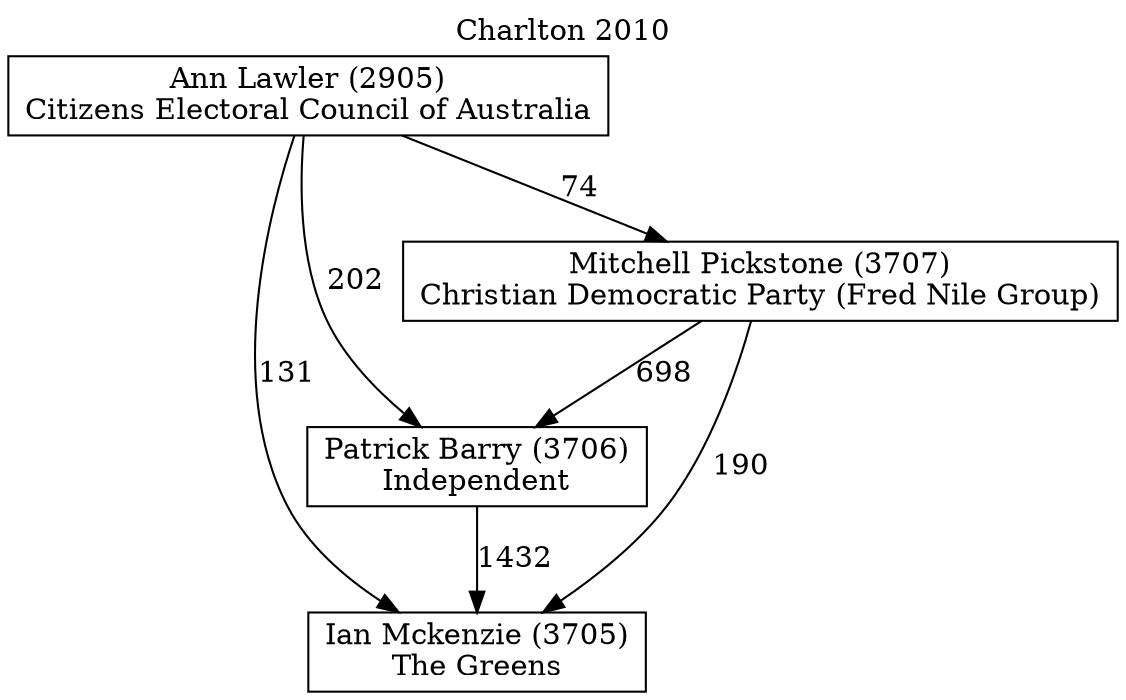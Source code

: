 // House preference flow
digraph "Ian Mckenzie (3705)_Charlton_2010" {
	graph [label="Charlton 2010" labelloc=t mclimit=10]
	node [shape=box]
	"Ian Mckenzie (3705)" [label="Ian Mckenzie (3705)
The Greens"]
	"Patrick Barry (3706)" [label="Patrick Barry (3706)
Independent"]
	"Mitchell Pickstone (3707)" [label="Mitchell Pickstone (3707)
Christian Democratic Party (Fred Nile Group)"]
	"Ann Lawler (2905)" [label="Ann Lawler (2905)
Citizens Electoral Council of Australia"]
	"Ian Mckenzie (3705)" [label="Ian Mckenzie (3705)
The Greens"]
	"Mitchell Pickstone (3707)" [label="Mitchell Pickstone (3707)
Christian Democratic Party (Fred Nile Group)"]
	"Ann Lawler (2905)" [label="Ann Lawler (2905)
Citizens Electoral Council of Australia"]
	"Ian Mckenzie (3705)" [label="Ian Mckenzie (3705)
The Greens"]
	"Ann Lawler (2905)" [label="Ann Lawler (2905)
Citizens Electoral Council of Australia"]
	"Ann Lawler (2905)" [label="Ann Lawler (2905)
Citizens Electoral Council of Australia"]
	"Mitchell Pickstone (3707)" [label="Mitchell Pickstone (3707)
Christian Democratic Party (Fred Nile Group)"]
	"Ann Lawler (2905)" [label="Ann Lawler (2905)
Citizens Electoral Council of Australia"]
	"Ann Lawler (2905)" [label="Ann Lawler (2905)
Citizens Electoral Council of Australia"]
	"Patrick Barry (3706)" [label="Patrick Barry (3706)
Independent"]
	"Mitchell Pickstone (3707)" [label="Mitchell Pickstone (3707)
Christian Democratic Party (Fred Nile Group)"]
	"Ann Lawler (2905)" [label="Ann Lawler (2905)
Citizens Electoral Council of Australia"]
	"Patrick Barry (3706)" [label="Patrick Barry (3706)
Independent"]
	"Ann Lawler (2905)" [label="Ann Lawler (2905)
Citizens Electoral Council of Australia"]
	"Ann Lawler (2905)" [label="Ann Lawler (2905)
Citizens Electoral Council of Australia"]
	"Mitchell Pickstone (3707)" [label="Mitchell Pickstone (3707)
Christian Democratic Party (Fred Nile Group)"]
	"Ann Lawler (2905)" [label="Ann Lawler (2905)
Citizens Electoral Council of Australia"]
	"Ann Lawler (2905)" [label="Ann Lawler (2905)
Citizens Electoral Council of Australia"]
	"Patrick Barry (3706)" -> "Ian Mckenzie (3705)" [label=1432]
	"Mitchell Pickstone (3707)" -> "Patrick Barry (3706)" [label=698]
	"Ann Lawler (2905)" -> "Mitchell Pickstone (3707)" [label=74]
	"Mitchell Pickstone (3707)" -> "Ian Mckenzie (3705)" [label=190]
	"Ann Lawler (2905)" -> "Ian Mckenzie (3705)" [label=131]
	"Ann Lawler (2905)" -> "Patrick Barry (3706)" [label=202]
}
